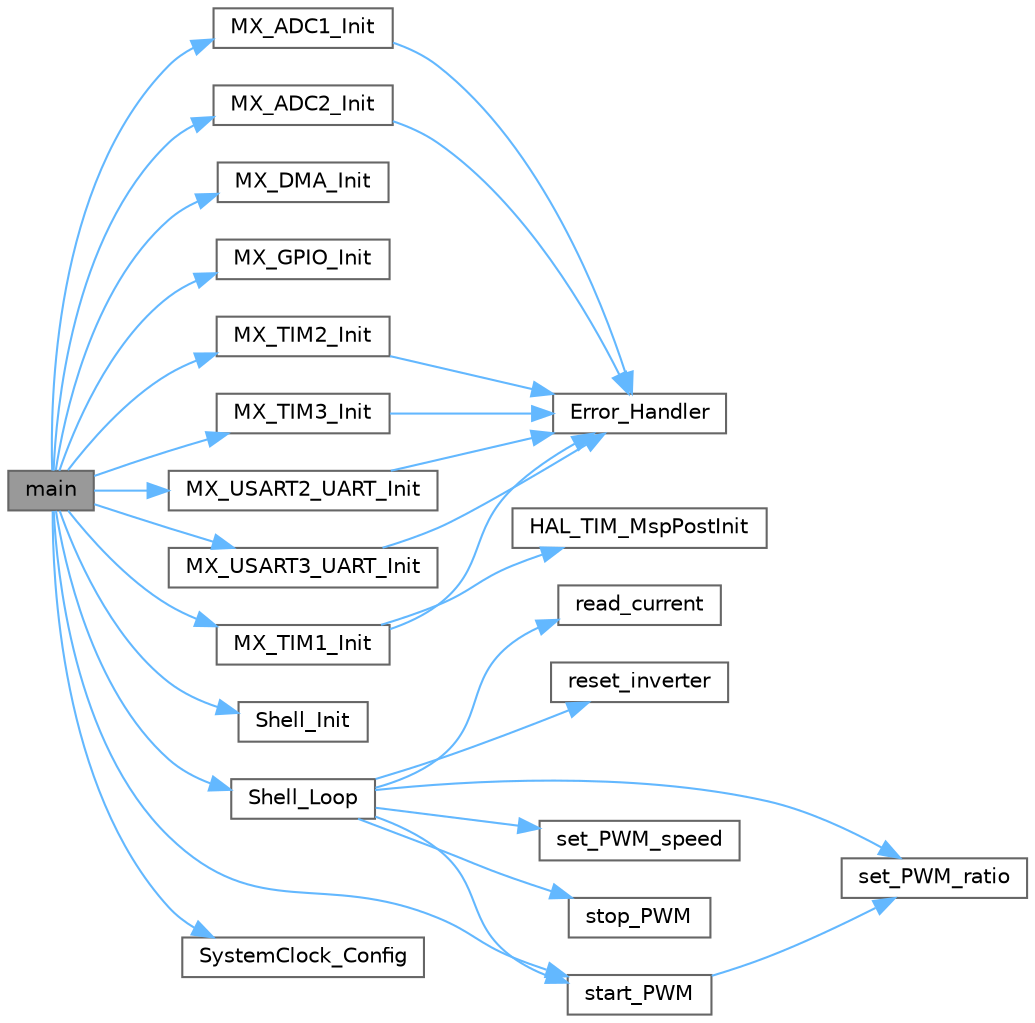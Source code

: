 digraph "main"
{
 // LATEX_PDF_SIZE
  bgcolor="transparent";
  edge [fontname=Helvetica,fontsize=10,labelfontname=Helvetica,labelfontsize=10];
  node [fontname=Helvetica,fontsize=10,shape=box,height=0.2,width=0.4];
  rankdir="LR";
  Node1 [id="Node000001",label="main",height=0.2,width=0.4,color="gray40", fillcolor="grey60", style="filled", fontcolor="black",tooltip="Main entry point of the application."];
  Node1 -> Node2 [id="edge57_Node000001_Node000002",color="steelblue1",style="solid",tooltip=" "];
  Node2 [id="Node000002",label="MX_ADC1_Init",height=0.2,width=0.4,color="grey40", fillcolor="white", style="filled",URL="$adc_8c.html#acccd58aa70215a6b184ad242312ffd0c",tooltip=" "];
  Node2 -> Node3 [id="edge58_Node000002_Node000003",color="steelblue1",style="solid",tooltip=" "];
  Node3 [id="Node000003",label="Error_Handler",height=0.2,width=0.4,color="grey40", fillcolor="white", style="filled",URL="$main_8c.html#a1730ffe1e560465665eb47d9264826f9",tooltip="Error handler function."];
  Node1 -> Node4 [id="edge59_Node000001_Node000004",color="steelblue1",style="solid",tooltip=" "];
  Node4 [id="Node000004",label="MX_ADC2_Init",height=0.2,width=0.4,color="grey40", fillcolor="white", style="filled",URL="$adc_8c.html#a101e2e3433dfe72bbbd0ae3a84489263",tooltip=" "];
  Node4 -> Node3 [id="edge60_Node000004_Node000003",color="steelblue1",style="solid",tooltip=" "];
  Node1 -> Node5 [id="edge61_Node000001_Node000005",color="steelblue1",style="solid",tooltip=" "];
  Node5 [id="Node000005",label="MX_DMA_Init",height=0.2,width=0.4,color="grey40", fillcolor="white", style="filled",URL="$dma_8c.html#a323249dac769f9855c10b4ec9446b707",tooltip=" "];
  Node1 -> Node6 [id="edge62_Node000001_Node000006",color="steelblue1",style="solid",tooltip=" "];
  Node6 [id="Node000006",label="MX_GPIO_Init",height=0.2,width=0.4,color="grey40", fillcolor="white", style="filled",URL="$gpio_8c.html#ac724e431d2af879252de35615be2bdea",tooltip=" "];
  Node1 -> Node7 [id="edge63_Node000001_Node000007",color="steelblue1",style="solid",tooltip=" "];
  Node7 [id="Node000007",label="MX_TIM1_Init",height=0.2,width=0.4,color="grey40", fillcolor="white", style="filled",URL="$tim_8c.html#ad1f9d42690163f73f73e5b820c81ca14",tooltip=" "];
  Node7 -> Node3 [id="edge64_Node000007_Node000003",color="steelblue1",style="solid",tooltip=" "];
  Node7 -> Node8 [id="edge65_Node000007_Node000008",color="steelblue1",style="solid",tooltip=" "];
  Node8 [id="Node000008",label="HAL_TIM_MspPostInit",height=0.2,width=0.4,color="grey40", fillcolor="white", style="filled",URL="$tim_8c.html#a708f19bbc41b292fccf38f2d9796c46a",tooltip=" "];
  Node1 -> Node9 [id="edge66_Node000001_Node000009",color="steelblue1",style="solid",tooltip=" "];
  Node9 [id="Node000009",label="MX_TIM2_Init",height=0.2,width=0.4,color="grey40", fillcolor="white", style="filled",URL="$tim_8c.html#a4b8ff887fd3fdf26605e35927e4ff202",tooltip=" "];
  Node9 -> Node3 [id="edge67_Node000009_Node000003",color="steelblue1",style="solid",tooltip=" "];
  Node1 -> Node10 [id="edge68_Node000001_Node000010",color="steelblue1",style="solid",tooltip=" "];
  Node10 [id="Node000010",label="MX_TIM3_Init",height=0.2,width=0.4,color="grey40", fillcolor="white", style="filled",URL="$tim_8c.html#a7912f2916786a2c33cb6fb8259ade58c",tooltip=" "];
  Node10 -> Node3 [id="edge69_Node000010_Node000003",color="steelblue1",style="solid",tooltip=" "];
  Node1 -> Node11 [id="edge70_Node000001_Node000011",color="steelblue1",style="solid",tooltip=" "];
  Node11 [id="Node000011",label="MX_USART2_UART_Init",height=0.2,width=0.4,color="grey40", fillcolor="white", style="filled",URL="$usart_8c.html#a052088fe5bb3f807a4b2502e664fd4fd",tooltip=" "];
  Node11 -> Node3 [id="edge71_Node000011_Node000003",color="steelblue1",style="solid",tooltip=" "];
  Node1 -> Node12 [id="edge72_Node000001_Node000012",color="steelblue1",style="solid",tooltip=" "];
  Node12 [id="Node000012",label="MX_USART3_UART_Init",height=0.2,width=0.4,color="grey40", fillcolor="white", style="filled",URL="$usart_8c.html#a3d04b903a77089f6ce08dd0bf1c81a81",tooltip=" "];
  Node12 -> Node3 [id="edge73_Node000012_Node000003",color="steelblue1",style="solid",tooltip=" "];
  Node1 -> Node13 [id="edge74_Node000001_Node000013",color="steelblue1",style="solid",tooltip=" "];
  Node13 [id="Node000013",label="Shell_Init",height=0.2,width=0.4,color="grey40", fillcolor="white", style="filled",URL="$shell_8c.html#a1e1a7212cd1e25d36ce85620f03f996e",tooltip="Initializes the shell interface."];
  Node1 -> Node14 [id="edge75_Node000001_Node000014",color="steelblue1",style="solid",tooltip=" "];
  Node14 [id="Node000014",label="Shell_Loop",height=0.2,width=0.4,color="grey40", fillcolor="white", style="filled",URL="$shell_8c.html#a9f70d5542e7f7f470ff7cd7d482caeb7",tooltip="Main loop for the shell interface."];
  Node14 -> Node15 [id="edge76_Node000014_Node000015",color="steelblue1",style="solid",tooltip=" "];
  Node15 [id="Node000015",label="read_current",height=0.2,width=0.4,color="grey40", fillcolor="white", style="filled",URL="$main_8c.html#aa721b5468d6af9957f3b6d3064a61760",tooltip="Reads and prints the current value."];
  Node14 -> Node16 [id="edge77_Node000014_Node000016",color="steelblue1",style="solid",tooltip=" "];
  Node16 [id="Node000016",label="reset_inverter",height=0.2,width=0.4,color="grey40", fillcolor="white", style="filled",URL="$main_8c.html#afa0edc0b7d3e2e6206177babb5dacee8",tooltip="Resets the microcontroller."];
  Node14 -> Node17 [id="edge78_Node000014_Node000017",color="steelblue1",style="solid",tooltip=" "];
  Node17 [id="Node000017",label="set_PWM_ratio",height=0.2,width=0.4,color="grey40", fillcolor="white", style="filled",URL="$main_8c.html#ab5c61f6cca95944497de9d5c1a7a0e53",tooltip="Sets the PWM duty cycle ratio."];
  Node14 -> Node18 [id="edge79_Node000014_Node000018",color="steelblue1",style="solid",tooltip=" "];
  Node18 [id="Node000018",label="set_PWM_speed",height=0.2,width=0.4,color="grey40", fillcolor="white", style="filled",URL="$main_8c.html#a53873ca97f4eff976cda4093424c60b1",tooltip="Sets the PWM speed."];
  Node14 -> Node19 [id="edge80_Node000014_Node000019",color="steelblue1",style="solid",tooltip=" "];
  Node19 [id="Node000019",label="start_PWM",height=0.2,width=0.4,color="grey40", fillcolor="white", style="filled",URL="$main_8c.html#acc0471f81d01eeb7ce92087321f5d7d7",tooltip="Starts the PWM generation."];
  Node19 -> Node17 [id="edge81_Node000019_Node000017",color="steelblue1",style="solid",tooltip=" "];
  Node14 -> Node20 [id="edge82_Node000014_Node000020",color="steelblue1",style="solid",tooltip=" "];
  Node20 [id="Node000020",label="stop_PWM",height=0.2,width=0.4,color="grey40", fillcolor="white", style="filled",URL="$main_8c.html#a46410d8579351c44306a0986025f244a",tooltip="Stops the PWM generation."];
  Node1 -> Node19 [id="edge83_Node000001_Node000019",color="steelblue1",style="solid",tooltip=" "];
  Node1 -> Node21 [id="edge84_Node000001_Node000021",color="steelblue1",style="solid",tooltip=" "];
  Node21 [id="Node000021",label="SystemClock_Config",height=0.2,width=0.4,color="grey40", fillcolor="white", style="filled",URL="$main_8c.html#a70af21c671abfcc773614a9a4f63d920",tooltip="Configures the system clock."];
}
